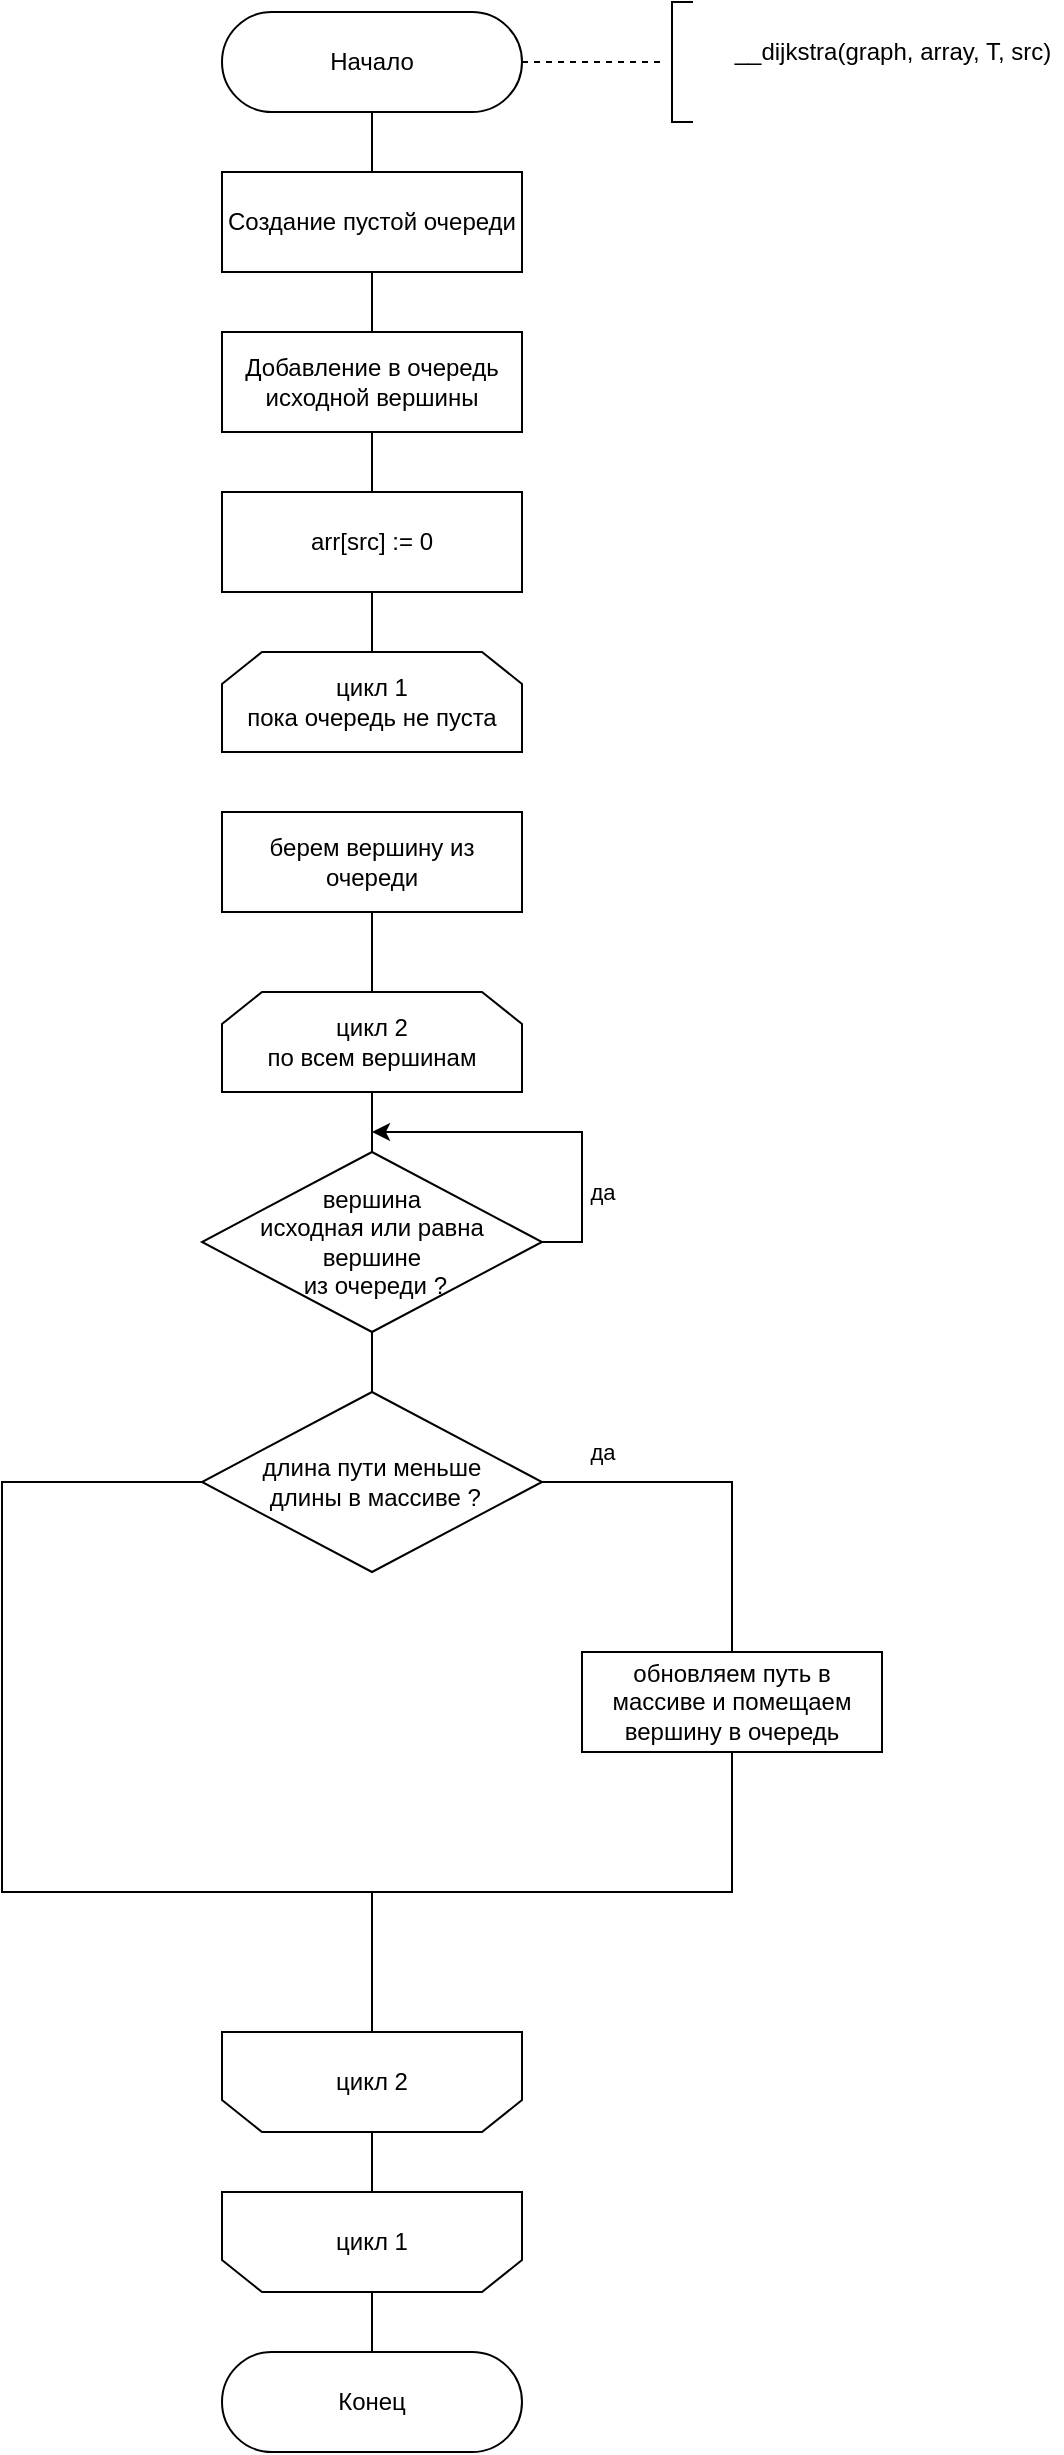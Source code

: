 <mxfile version="16.0.0" type="device"><diagram id="7leUQRr_-JFgh-fLIkMg" name="Page-1"><mxGraphModel dx="1422" dy="881" grid="1" gridSize="10" guides="1" tooltips="1" connect="1" arrows="1" fold="1" page="1" pageScale="1" pageWidth="850" pageHeight="1100" math="0" shadow="0"><root><mxCell id="0"/><mxCell id="1" parent="0"/><mxCell id="qfVWcMC3SLFMK_LKlhoS-8" value="" style="edgeStyle=orthogonalEdgeStyle;rounded=0;orthogonalLoop=1;jettySize=auto;html=1;endArrow=none;endFill=0;" edge="1" parent="1" source="qfVWcMC3SLFMK_LKlhoS-1" target="qfVWcMC3SLFMK_LKlhoS-2"><mxGeometry relative="1" as="geometry"/></mxCell><mxCell id="qfVWcMC3SLFMK_LKlhoS-1" value="Начало" style="rounded=1;whiteSpace=wrap;html=1;arcSize=50;" vertex="1" parent="1"><mxGeometry x="350" y="50" width="150" height="50" as="geometry"/></mxCell><mxCell id="qfVWcMC3SLFMK_LKlhoS-7" value="" style="edgeStyle=orthogonalEdgeStyle;rounded=0;orthogonalLoop=1;jettySize=auto;html=1;endArrow=none;endFill=0;" edge="1" parent="1" source="qfVWcMC3SLFMK_LKlhoS-2" target="qfVWcMC3SLFMK_LKlhoS-6"><mxGeometry relative="1" as="geometry"/></mxCell><mxCell id="qfVWcMC3SLFMK_LKlhoS-2" value="Создание пустой очереди" style="rounded=0;whiteSpace=wrap;html=1;" vertex="1" parent="1"><mxGeometry x="350" y="130" width="150" height="50" as="geometry"/></mxCell><mxCell id="qfVWcMC3SLFMK_LKlhoS-16" value="" style="edgeStyle=orthogonalEdgeStyle;rounded=0;orthogonalLoop=1;jettySize=auto;html=1;endArrow=none;endFill=0;" edge="1" parent="1" source="qfVWcMC3SLFMK_LKlhoS-6" target="qfVWcMC3SLFMK_LKlhoS-15"><mxGeometry relative="1" as="geometry"/></mxCell><mxCell id="qfVWcMC3SLFMK_LKlhoS-6" value="Добавление в очередь исходной вершины" style="rounded=0;whiteSpace=wrap;html=1;" vertex="1" parent="1"><mxGeometry x="350" y="210" width="150" height="50" as="geometry"/></mxCell><mxCell id="qfVWcMC3SLFMK_LKlhoS-11" value="" style="endArrow=none;dashed=1;html=1;rounded=0;exitX=1;exitY=0.5;exitDx=0;exitDy=0;" edge="1" parent="1" source="qfVWcMC3SLFMK_LKlhoS-1"><mxGeometry width="50" height="50" relative="1" as="geometry"><mxPoint x="620" y="140" as="sourcePoint"/><mxPoint x="570" y="75" as="targetPoint"/></mxGeometry></mxCell><mxCell id="qfVWcMC3SLFMK_LKlhoS-12" value="" style="shape=partialRectangle;whiteSpace=wrap;html=1;bottom=1;right=1;left=1;top=0;fillColor=none;routingCenterX=-0.5;rotation=90;" vertex="1" parent="1"><mxGeometry x="550" y="70" width="60" height="10" as="geometry"/></mxCell><mxCell id="qfVWcMC3SLFMK_LKlhoS-14" value="__dijkstra(graph, array, T, src)" style="text;html=1;align=center;verticalAlign=middle;resizable=0;points=[];autosize=1;strokeColor=none;fillColor=none;" vertex="1" parent="1"><mxGeometry x="600" y="60" width="170" height="20" as="geometry"/></mxCell><mxCell id="qfVWcMC3SLFMK_LKlhoS-18" value="" style="edgeStyle=orthogonalEdgeStyle;rounded=0;orthogonalLoop=1;jettySize=auto;html=1;endArrow=none;endFill=0;" edge="1" parent="1" source="qfVWcMC3SLFMK_LKlhoS-15" target="qfVWcMC3SLFMK_LKlhoS-17"><mxGeometry relative="1" as="geometry"/></mxCell><mxCell id="qfVWcMC3SLFMK_LKlhoS-15" value="arr[src] := 0" style="rounded=0;whiteSpace=wrap;html=1;" vertex="1" parent="1"><mxGeometry x="350" y="290" width="150" height="50" as="geometry"/></mxCell><mxCell id="qfVWcMC3SLFMK_LKlhoS-17" value="цикл 1&lt;br&gt;пока очередь не пуста" style="shape=loopLimit;whiteSpace=wrap;html=1;" vertex="1" parent="1"><mxGeometry x="350" y="370" width="150" height="50" as="geometry"/></mxCell><mxCell id="qfVWcMC3SLFMK_LKlhoS-38" value="" style="edgeStyle=orthogonalEdgeStyle;rounded=0;orthogonalLoop=1;jettySize=auto;html=1;endArrow=none;endFill=0;" edge="1" parent="1" source="qfVWcMC3SLFMK_LKlhoS-19" target="qfVWcMC3SLFMK_LKlhoS-37"><mxGeometry relative="1" as="geometry"/></mxCell><mxCell id="qfVWcMC3SLFMK_LKlhoS-19" value="цикл 2" style="shape=loopLimit;whiteSpace=wrap;html=1;flipH=0;flipV=1;" vertex="1" parent="1"><mxGeometry x="350" y="1060" width="150" height="50" as="geometry"/></mxCell><mxCell id="qfVWcMC3SLFMK_LKlhoS-23" value="" style="edgeStyle=orthogonalEdgeStyle;rounded=0;orthogonalLoop=1;jettySize=auto;html=1;endArrow=none;endFill=0;" edge="1" parent="1" source="qfVWcMC3SLFMK_LKlhoS-20" target="qfVWcMC3SLFMK_LKlhoS-21"><mxGeometry relative="1" as="geometry"/></mxCell><mxCell id="qfVWcMC3SLFMK_LKlhoS-20" value="берем вершину из очереди" style="rounded=0;whiteSpace=wrap;html=1;" vertex="1" parent="1"><mxGeometry x="350" y="450" width="150" height="50" as="geometry"/></mxCell><mxCell id="qfVWcMC3SLFMK_LKlhoS-24" value="" style="edgeStyle=orthogonalEdgeStyle;rounded=0;orthogonalLoop=1;jettySize=auto;html=1;endArrow=none;endFill=0;" edge="1" parent="1" source="qfVWcMC3SLFMK_LKlhoS-21" target="qfVWcMC3SLFMK_LKlhoS-22"><mxGeometry relative="1" as="geometry"/></mxCell><mxCell id="qfVWcMC3SLFMK_LKlhoS-21" value="цикл 2&lt;br&gt;по всем вершинам" style="shape=loopLimit;whiteSpace=wrap;html=1;" vertex="1" parent="1"><mxGeometry x="350" y="540" width="150" height="50" as="geometry"/></mxCell><mxCell id="qfVWcMC3SLFMK_LKlhoS-26" style="edgeStyle=orthogonalEdgeStyle;rounded=0;orthogonalLoop=1;jettySize=auto;html=1;endArrow=classic;endFill=1;exitX=1;exitY=0.5;exitDx=0;exitDy=0;" edge="1" parent="1" source="qfVWcMC3SLFMK_LKlhoS-22"><mxGeometry relative="1" as="geometry"><mxPoint x="425" y="610" as="targetPoint"/><Array as="points"><mxPoint x="530" y="665"/><mxPoint x="530" y="610"/></Array></mxGeometry></mxCell><mxCell id="qfVWcMC3SLFMK_LKlhoS-27" value="да" style="edgeLabel;html=1;align=center;verticalAlign=middle;resizable=0;points=[];" vertex="1" connectable="0" parent="qfVWcMC3SLFMK_LKlhoS-26"><mxGeometry x="-0.589" y="4" relative="1" as="geometry"><mxPoint x="14" y="-8" as="offset"/></mxGeometry></mxCell><mxCell id="qfVWcMC3SLFMK_LKlhoS-29" value="" style="edgeStyle=orthogonalEdgeStyle;rounded=0;orthogonalLoop=1;jettySize=auto;html=1;endArrow=none;endFill=0;" edge="1" parent="1" source="qfVWcMC3SLFMK_LKlhoS-22" target="qfVWcMC3SLFMK_LKlhoS-28"><mxGeometry relative="1" as="geometry"/></mxCell><mxCell id="qfVWcMC3SLFMK_LKlhoS-22" value="вершина &lt;br&gt;исходная или равна &lt;br&gt;вершине&lt;br&gt;&amp;nbsp;из очереди ?" style="rhombus;whiteSpace=wrap;html=1;" vertex="1" parent="1"><mxGeometry x="340" y="620" width="170" height="90" as="geometry"/></mxCell><mxCell id="qfVWcMC3SLFMK_LKlhoS-32" style="edgeStyle=orthogonalEdgeStyle;rounded=0;orthogonalLoop=1;jettySize=auto;html=1;entryX=0.5;entryY=0;entryDx=0;entryDy=0;endArrow=none;endFill=0;" edge="1" parent="1" source="qfVWcMC3SLFMK_LKlhoS-28" target="qfVWcMC3SLFMK_LKlhoS-31"><mxGeometry relative="1" as="geometry"/></mxCell><mxCell id="qfVWcMC3SLFMK_LKlhoS-35" value="да" style="edgeLabel;html=1;align=center;verticalAlign=middle;resizable=0;points=[];" vertex="1" connectable="0" parent="qfVWcMC3SLFMK_LKlhoS-32"><mxGeometry x="-0.189" y="1" relative="1" as="geometry"><mxPoint x="-43" y="-14" as="offset"/></mxGeometry></mxCell><mxCell id="qfVWcMC3SLFMK_LKlhoS-34" style="edgeStyle=orthogonalEdgeStyle;rounded=0;orthogonalLoop=1;jettySize=auto;html=1;exitX=0;exitY=0.5;exitDx=0;exitDy=0;entryX=0.5;entryY=0;entryDx=0;entryDy=0;endArrow=none;endFill=0;" edge="1" parent="1" source="qfVWcMC3SLFMK_LKlhoS-28" target="qfVWcMC3SLFMK_LKlhoS-19"><mxGeometry relative="1" as="geometry"><Array as="points"><mxPoint x="240" y="785"/><mxPoint x="240" y="990"/><mxPoint x="425" y="990"/></Array></mxGeometry></mxCell><mxCell id="qfVWcMC3SLFMK_LKlhoS-28" value="длина пути меньше&lt;br&gt;&amp;nbsp;длины в массиве ?" style="rhombus;whiteSpace=wrap;html=1;" vertex="1" parent="1"><mxGeometry x="340" y="740" width="170" height="90" as="geometry"/></mxCell><mxCell id="qfVWcMC3SLFMK_LKlhoS-33" style="edgeStyle=orthogonalEdgeStyle;rounded=0;orthogonalLoop=1;jettySize=auto;html=1;entryX=0.5;entryY=0;entryDx=0;entryDy=0;endArrow=none;endFill=0;exitX=0.5;exitY=1;exitDx=0;exitDy=0;" edge="1" parent="1" source="qfVWcMC3SLFMK_LKlhoS-31" target="qfVWcMC3SLFMK_LKlhoS-19"><mxGeometry relative="1" as="geometry"/></mxCell><mxCell id="qfVWcMC3SLFMK_LKlhoS-31" value="обновляем путь в массиве и помещаем вершину в очередь" style="rounded=0;whiteSpace=wrap;html=1;" vertex="1" parent="1"><mxGeometry x="530" y="870" width="150" height="50" as="geometry"/></mxCell><mxCell id="qfVWcMC3SLFMK_LKlhoS-36" value="Конец" style="rounded=1;whiteSpace=wrap;html=1;arcSize=50;" vertex="1" parent="1"><mxGeometry x="350" y="1220" width="150" height="50" as="geometry"/></mxCell><mxCell id="qfVWcMC3SLFMK_LKlhoS-39" value="" style="edgeStyle=orthogonalEdgeStyle;rounded=0;orthogonalLoop=1;jettySize=auto;html=1;endArrow=none;endFill=0;" edge="1" parent="1" source="qfVWcMC3SLFMK_LKlhoS-37" target="qfVWcMC3SLFMK_LKlhoS-36"><mxGeometry relative="1" as="geometry"/></mxCell><mxCell id="qfVWcMC3SLFMK_LKlhoS-37" value="цикл 1&lt;br&gt;" style="shape=loopLimit;whiteSpace=wrap;html=1;flipH=0;flipV=1;" vertex="1" parent="1"><mxGeometry x="350" y="1140" width="150" height="50" as="geometry"/></mxCell></root></mxGraphModel></diagram></mxfile>